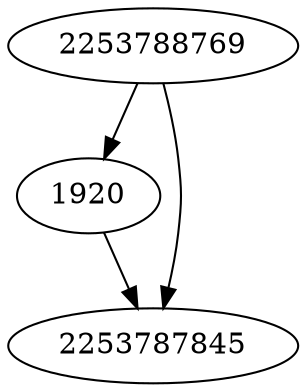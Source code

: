 strict digraph  {
1920;
2253788769;
2253787845;
1920 -> 2253787845;
2253788769 -> 2253787845;
2253788769 -> 1920;
}
